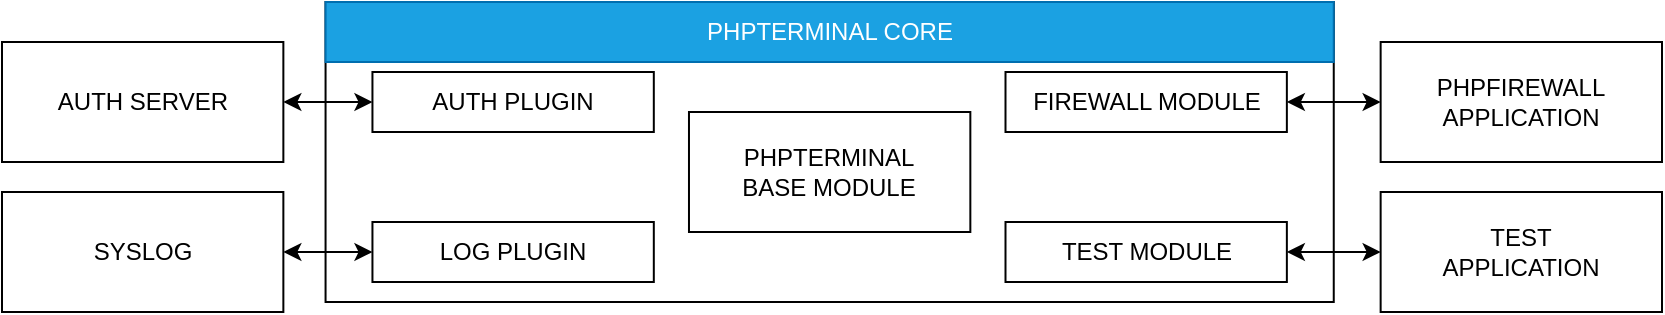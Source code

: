 <mxfile version="24.7.5">
  <diagram name="Page-1" id="Tx5V0LUoCfp16H2PDXiV">
    <mxGraphModel dx="1434" dy="838" grid="1" gridSize="10" guides="1" tooltips="1" connect="1" arrows="1" fold="1" page="1" pageScale="1" pageWidth="850" pageHeight="1100" math="0" shadow="0">
      <root>
        <mxCell id="0" />
        <mxCell id="1" parent="0" />
        <mxCell id="kDLmPKZ3FR3Ay2QC-ZTI-1" value="" style="group" vertex="1" connectable="0" parent="1">
          <mxGeometry x="10" y="470" width="830" height="155" as="geometry" />
        </mxCell>
        <mxCell id="tN1-UIs94A9jVn-6IYNK-34" value="" style="rounded=0;whiteSpace=wrap;html=1;" parent="kDLmPKZ3FR3Ay2QC-ZTI-1" vertex="1">
          <mxGeometry x="161.78" width="504.096" height="150" as="geometry" />
        </mxCell>
        <mxCell id="tN1-UIs94A9jVn-6IYNK-15" value="PHPTERMINAL&lt;div&gt;BASE MODULE&lt;/div&gt;" style="rounded=0;whiteSpace=wrap;html=1;" parent="kDLmPKZ3FR3Ay2QC-ZTI-1" vertex="1">
          <mxGeometry x="343.489" y="55" width="140.678" height="60" as="geometry" />
        </mxCell>
        <mxCell id="tN1-UIs94A9jVn-6IYNK-38" value="" style="edgeStyle=orthogonalEdgeStyle;rounded=0;orthogonalLoop=1;jettySize=auto;html=1;startArrow=classic;startFill=1;" parent="kDLmPKZ3FR3Ay2QC-ZTI-1" source="tN1-UIs94A9jVn-6IYNK-21" target="tN1-UIs94A9jVn-6IYNK-37" edge="1">
          <mxGeometry relative="1" as="geometry" />
        </mxCell>
        <mxCell id="tN1-UIs94A9jVn-6IYNK-21" value="AUTH SERVER" style="rounded=0;whiteSpace=wrap;html=1;" parent="kDLmPKZ3FR3Ay2QC-ZTI-1" vertex="1">
          <mxGeometry y="20" width="140.678" height="60" as="geometry" />
        </mxCell>
        <mxCell id="tN1-UIs94A9jVn-6IYNK-40" value="" style="edgeStyle=orthogonalEdgeStyle;rounded=0;orthogonalLoop=1;jettySize=auto;html=1;startArrow=classic;startFill=1;" parent="kDLmPKZ3FR3Ay2QC-ZTI-1" source="tN1-UIs94A9jVn-6IYNK-29" target="tN1-UIs94A9jVn-6IYNK-39" edge="1">
          <mxGeometry relative="1" as="geometry" />
        </mxCell>
        <mxCell id="tN1-UIs94A9jVn-6IYNK-29" value="PHPFIREWALL&lt;div&gt;APPLICATION&lt;/div&gt;" style="rounded=0;whiteSpace=wrap;html=1;" parent="kDLmPKZ3FR3Ay2QC-ZTI-1" vertex="1">
          <mxGeometry x="689.322" y="20" width="140.678" height="60" as="geometry" />
        </mxCell>
        <mxCell id="tN1-UIs94A9jVn-6IYNK-35" value="PHPTERMINAL CORE" style="text;html=1;align=center;verticalAlign=middle;whiteSpace=wrap;rounded=0;fillColor=#1ba1e2;strokeColor=#006EAF;fontColor=#ffffff;" parent="kDLmPKZ3FR3Ay2QC-ZTI-1" vertex="1">
          <mxGeometry x="161.78" width="504.096" height="30" as="geometry" />
        </mxCell>
        <mxCell id="tN1-UIs94A9jVn-6IYNK-37" value="AUTH PLUGIN" style="rounded=0;whiteSpace=wrap;html=1;" parent="kDLmPKZ3FR3Ay2QC-ZTI-1" vertex="1">
          <mxGeometry x="185.226" y="35" width="140.678" height="30" as="geometry" />
        </mxCell>
        <mxCell id="tN1-UIs94A9jVn-6IYNK-39" value="FIREWALL MODULE" style="rounded=0;whiteSpace=wrap;html=1;" parent="kDLmPKZ3FR3Ay2QC-ZTI-1" vertex="1">
          <mxGeometry x="501.751" y="35" width="140.678" height="30" as="geometry" />
        </mxCell>
        <mxCell id="tN1-UIs94A9jVn-6IYNK-41" value="" style="edgeStyle=orthogonalEdgeStyle;rounded=0;orthogonalLoop=1;jettySize=auto;html=1;startArrow=classic;startFill=1;" parent="kDLmPKZ3FR3Ay2QC-ZTI-1" source="tN1-UIs94A9jVn-6IYNK-42" target="tN1-UIs94A9jVn-6IYNK-43" edge="1">
          <mxGeometry relative="1" as="geometry" />
        </mxCell>
        <mxCell id="tN1-UIs94A9jVn-6IYNK-42" value="SYSLOG" style="rounded=0;whiteSpace=wrap;html=1;" parent="kDLmPKZ3FR3Ay2QC-ZTI-1" vertex="1">
          <mxGeometry y="95" width="140.678" height="60" as="geometry" />
        </mxCell>
        <mxCell id="tN1-UIs94A9jVn-6IYNK-43" value="LOG PLUGIN" style="rounded=0;whiteSpace=wrap;html=1;" parent="kDLmPKZ3FR3Ay2QC-ZTI-1" vertex="1">
          <mxGeometry x="185.226" y="110" width="140.678" height="30" as="geometry" />
        </mxCell>
        <mxCell id="tN1-UIs94A9jVn-6IYNK-44" value="" style="edgeStyle=orthogonalEdgeStyle;rounded=0;orthogonalLoop=1;jettySize=auto;html=1;startArrow=classic;startFill=1;" parent="kDLmPKZ3FR3Ay2QC-ZTI-1" source="tN1-UIs94A9jVn-6IYNK-45" target="tN1-UIs94A9jVn-6IYNK-46" edge="1">
          <mxGeometry relative="1" as="geometry" />
        </mxCell>
        <mxCell id="tN1-UIs94A9jVn-6IYNK-45" value="TEST&lt;div&gt;APPLICATION&lt;/div&gt;" style="rounded=0;whiteSpace=wrap;html=1;" parent="kDLmPKZ3FR3Ay2QC-ZTI-1" vertex="1">
          <mxGeometry x="689.322" y="95" width="140.678" height="60" as="geometry" />
        </mxCell>
        <mxCell id="tN1-UIs94A9jVn-6IYNK-46" value="TEST MODULE" style="rounded=0;whiteSpace=wrap;html=1;" parent="kDLmPKZ3FR3Ay2QC-ZTI-1" vertex="1">
          <mxGeometry x="501.751" y="110" width="140.678" height="30" as="geometry" />
        </mxCell>
      </root>
    </mxGraphModel>
  </diagram>
</mxfile>
